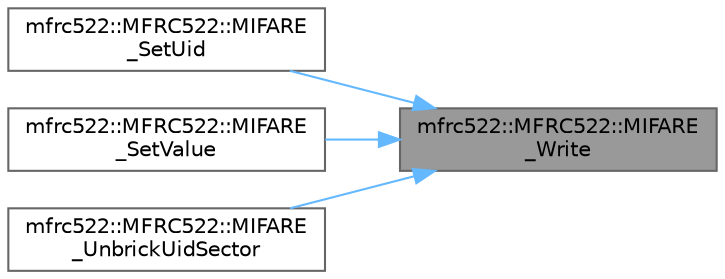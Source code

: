 digraph "mfrc522::MFRC522::MIFARE_Write"
{
 // LATEX_PDF_SIZE
  bgcolor="transparent";
  edge [fontname=Helvetica,fontsize=10,labelfontname=Helvetica,labelfontsize=10];
  node [fontname=Helvetica,fontsize=10,shape=box,height=0.2,width=0.4];
  rankdir="RL";
  Node1 [label="mfrc522::MFRC522::MIFARE\l_Write",height=0.2,width=0.4,color="gray40", fillcolor="grey60", style="filled", fontcolor="black",tooltip=" "];
  Node1 -> Node2 [dir="back",color="steelblue1",style="solid"];
  Node2 [label="mfrc522::MFRC522::MIFARE\l_SetUid",height=0.2,width=0.4,color="grey40", fillcolor="white", style="filled",URL="$classmfrc522_1_1_m_f_r_c522.html#a2f11484ff5d5ff2b70590b1c04c313fd",tooltip=" "];
  Node1 -> Node3 [dir="back",color="steelblue1",style="solid"];
  Node3 [label="mfrc522::MFRC522::MIFARE\l_SetValue",height=0.2,width=0.4,color="grey40", fillcolor="white", style="filled",URL="$classmfrc522_1_1_m_f_r_c522.html#a1733fb64ad8fa119e3fe945d6287d059",tooltip=" "];
  Node1 -> Node4 [dir="back",color="steelblue1",style="solid"];
  Node4 [label="mfrc522::MFRC522::MIFARE\l_UnbrickUidSector",height=0.2,width=0.4,color="grey40", fillcolor="white", style="filled",URL="$classmfrc522_1_1_m_f_r_c522.html#a2ff9002344e9ee1fa0be91d2f56e1d5c",tooltip=" "];
}
